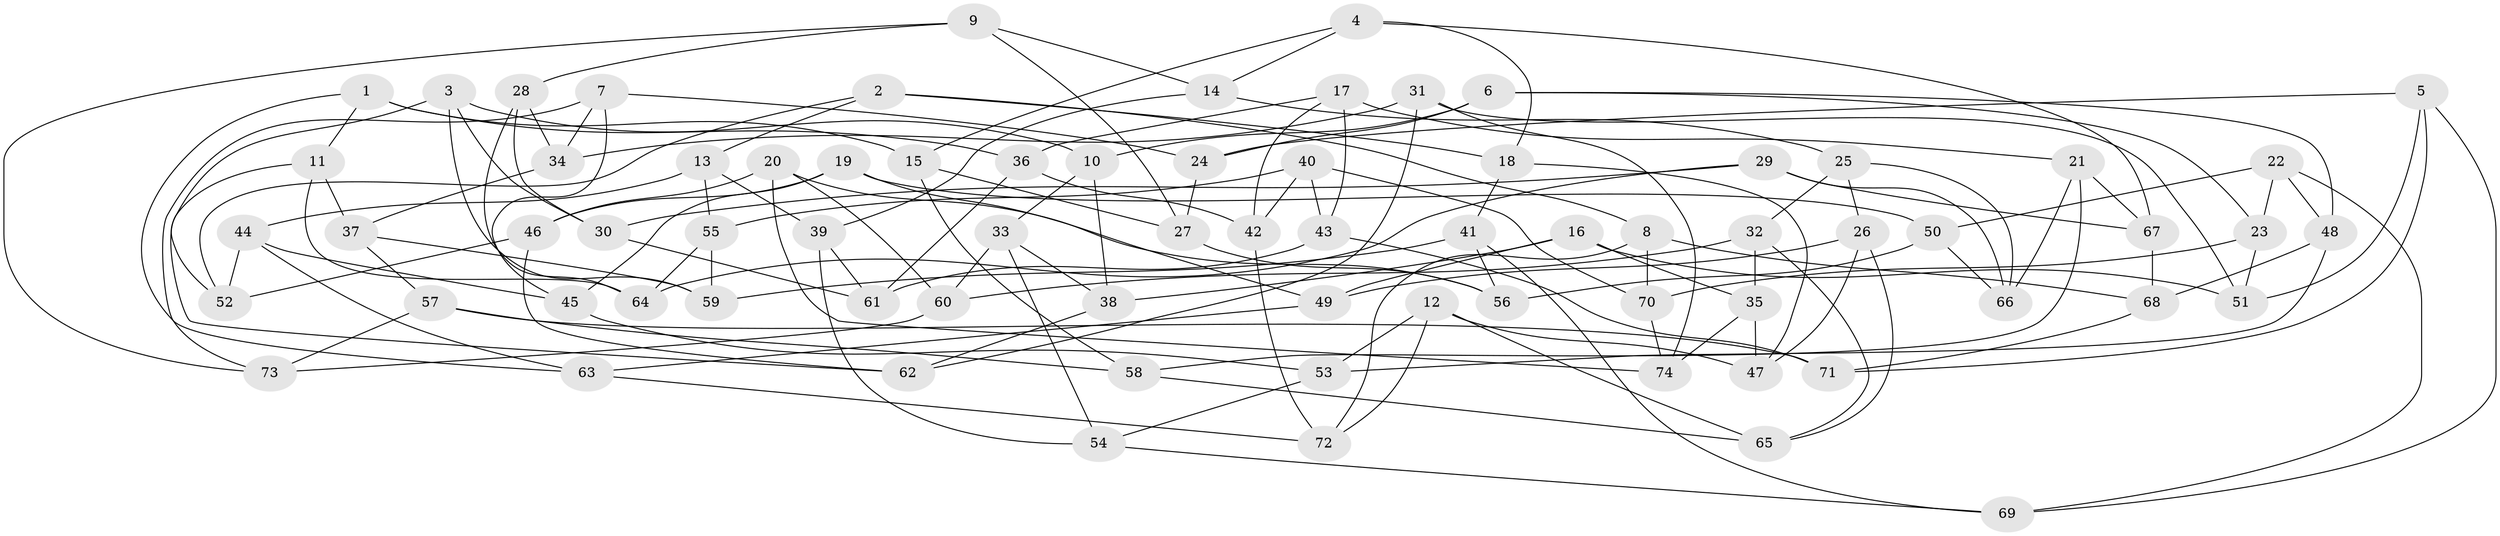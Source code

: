 // Generated by graph-tools (version 1.1) at 2025/16/03/09/25 04:16:12]
// undirected, 74 vertices, 148 edges
graph export_dot {
graph [start="1"]
  node [color=gray90,style=filled];
  1;
  2;
  3;
  4;
  5;
  6;
  7;
  8;
  9;
  10;
  11;
  12;
  13;
  14;
  15;
  16;
  17;
  18;
  19;
  20;
  21;
  22;
  23;
  24;
  25;
  26;
  27;
  28;
  29;
  30;
  31;
  32;
  33;
  34;
  35;
  36;
  37;
  38;
  39;
  40;
  41;
  42;
  43;
  44;
  45;
  46;
  47;
  48;
  49;
  50;
  51;
  52;
  53;
  54;
  55;
  56;
  57;
  58;
  59;
  60;
  61;
  62;
  63;
  64;
  65;
  66;
  67;
  68;
  69;
  70;
  71;
  72;
  73;
  74;
  1 -- 11;
  1 -- 36;
  1 -- 15;
  1 -- 63;
  2 -- 18;
  2 -- 8;
  2 -- 52;
  2 -- 13;
  3 -- 30;
  3 -- 59;
  3 -- 10;
  3 -- 52;
  4 -- 18;
  4 -- 67;
  4 -- 14;
  4 -- 15;
  5 -- 24;
  5 -- 69;
  5 -- 71;
  5 -- 51;
  6 -- 24;
  6 -- 23;
  6 -- 10;
  6 -- 48;
  7 -- 45;
  7 -- 34;
  7 -- 73;
  7 -- 24;
  8 -- 72;
  8 -- 70;
  8 -- 68;
  9 -- 28;
  9 -- 14;
  9 -- 73;
  9 -- 27;
  10 -- 33;
  10 -- 38;
  11 -- 37;
  11 -- 64;
  11 -- 62;
  12 -- 47;
  12 -- 72;
  12 -- 65;
  12 -- 53;
  13 -- 55;
  13 -- 44;
  13 -- 39;
  14 -- 25;
  14 -- 39;
  15 -- 58;
  15 -- 27;
  16 -- 49;
  16 -- 51;
  16 -- 38;
  16 -- 35;
  17 -- 42;
  17 -- 36;
  17 -- 43;
  17 -- 21;
  18 -- 47;
  18 -- 41;
  19 -- 50;
  19 -- 46;
  19 -- 45;
  19 -- 49;
  20 -- 60;
  20 -- 56;
  20 -- 74;
  20 -- 46;
  21 -- 58;
  21 -- 67;
  21 -- 66;
  22 -- 48;
  22 -- 23;
  22 -- 69;
  22 -- 50;
  23 -- 51;
  23 -- 70;
  24 -- 27;
  25 -- 66;
  25 -- 32;
  25 -- 26;
  26 -- 49;
  26 -- 47;
  26 -- 65;
  27 -- 56;
  28 -- 64;
  28 -- 30;
  28 -- 34;
  29 -- 64;
  29 -- 66;
  29 -- 30;
  29 -- 67;
  30 -- 61;
  31 -- 51;
  31 -- 74;
  31 -- 62;
  31 -- 34;
  32 -- 60;
  32 -- 65;
  32 -- 35;
  33 -- 38;
  33 -- 60;
  33 -- 54;
  34 -- 37;
  35 -- 47;
  35 -- 74;
  36 -- 61;
  36 -- 42;
  37 -- 59;
  37 -- 57;
  38 -- 62;
  39 -- 61;
  39 -- 54;
  40 -- 42;
  40 -- 43;
  40 -- 70;
  40 -- 55;
  41 -- 56;
  41 -- 59;
  41 -- 69;
  42 -- 72;
  43 -- 71;
  43 -- 61;
  44 -- 63;
  44 -- 52;
  44 -- 45;
  45 -- 53;
  46 -- 62;
  46 -- 52;
  48 -- 68;
  48 -- 53;
  49 -- 63;
  50 -- 66;
  50 -- 56;
  53 -- 54;
  54 -- 69;
  55 -- 59;
  55 -- 64;
  57 -- 73;
  57 -- 58;
  57 -- 71;
  58 -- 65;
  60 -- 73;
  63 -- 72;
  67 -- 68;
  68 -- 71;
  70 -- 74;
}
